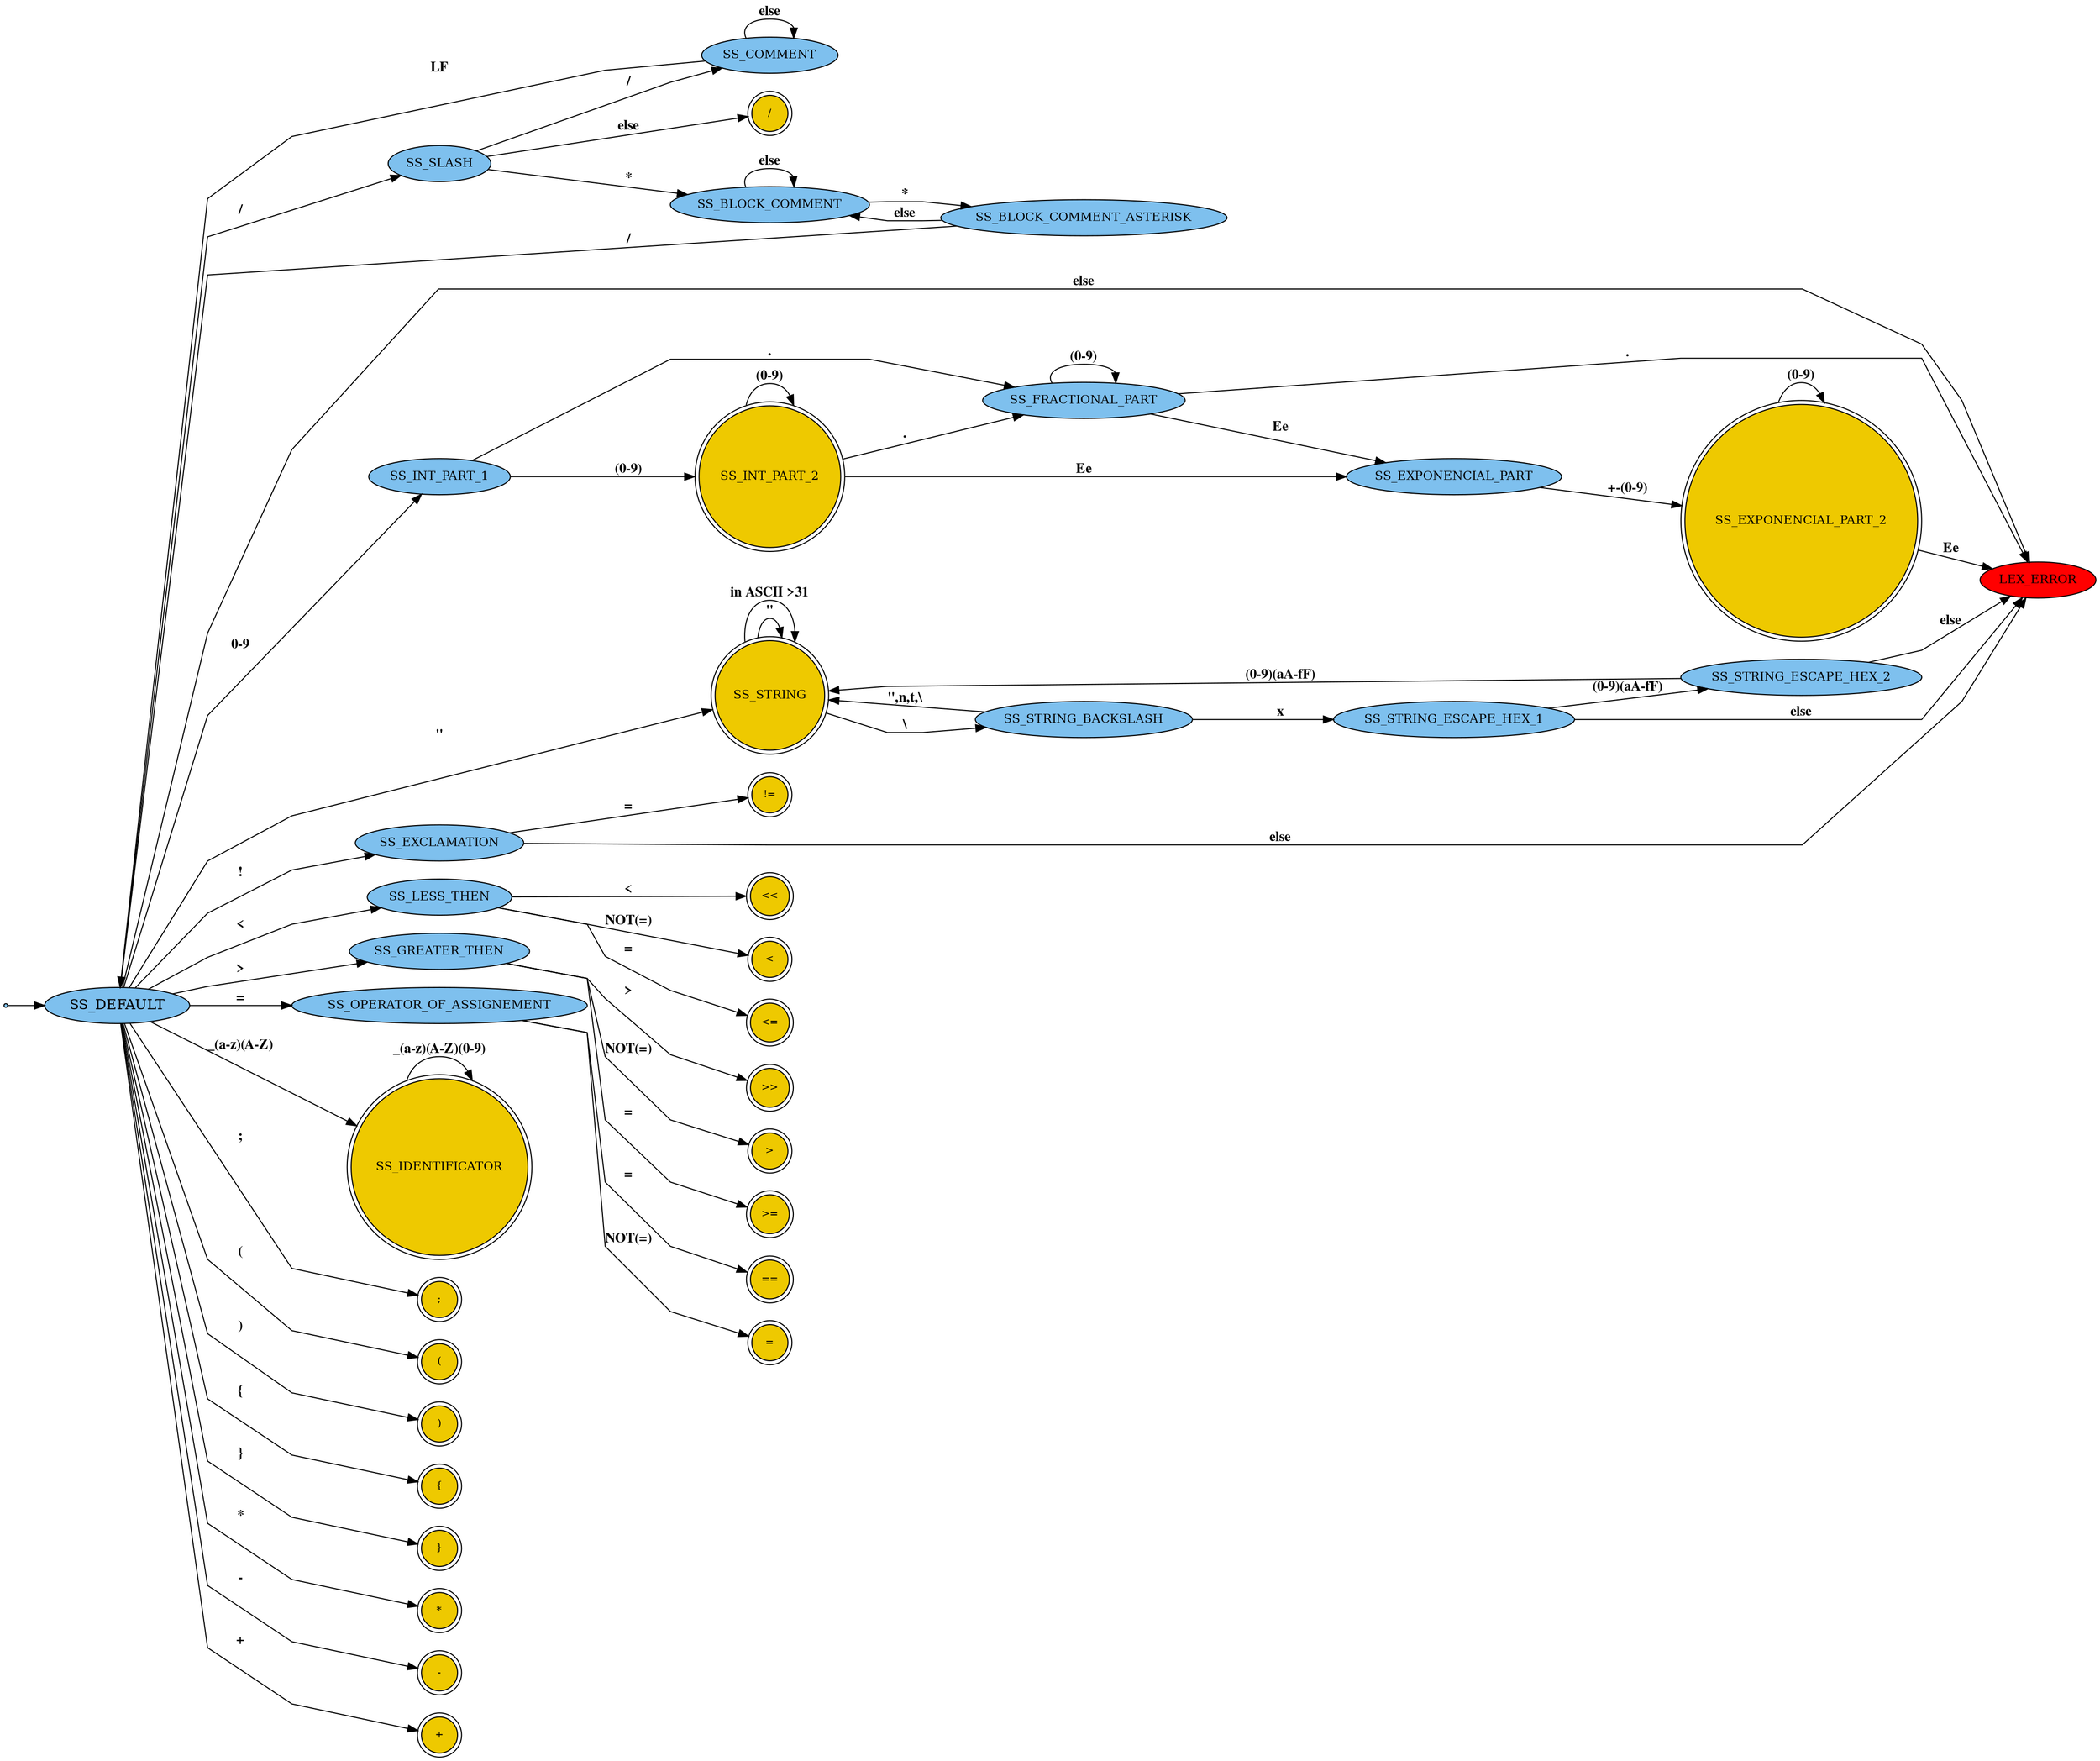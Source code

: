 digraph finite_state_machine {
    rankdir=LR;
    size="4000"
    graph [splines = polyline];
    edge [fontname="times bold"];



    node [shape = oval, label="SS_DEFAULT", fontsize=14, style=filled, fillcolor=skyblue2] SS_DEFAULT;
    node [shape = oval, label="SS_COMMENT", fontsize=12] SS_COMMENT;
	node [shape = oval, label="SS_SLASH", fontsize=12] SS_SLASH;
	node [shape = oval, label="SS_BLOCK_COMMENT", fontsize=12] SS_BLOCK_COMMENT;
	node [shape = oval, label="SS_BLOCK_COMMENT_ASTERISK", fontsize=12] SS_BLOCK_COMMENT_ASTERISK;
	node [shape = oval, label="SS_INT_PART_1", fontsize=12] SS_INT_PART_1;
	node [shape = oval, label="SS_FRACTIONAL_PART", fontsize=12] SS_FRACTIONAL_PART;
	node [shape = oval, label="SS_EXPONENCIAL_PART", fontsize=12] SS_EXPONENCIAL_PART;
	node [shape = oval, label="SS_STRING_BACKSLASH", fontsize=12] SS_STRING_BACKSLASH;
	node [shape = oval, label="SS_STRING_ESCAPE_HEX_1", fontsize=12] SS_STRING_ESCAPE_HEX_1;
	node [shape = oval, label="SS_STRING_ESCAPE_HEX_2", fontsize=12] SS_STRING_ESCAPE_HEX_2;
	node [shape = oval, label="SS_LESS_THEN", fontsize=12] SS_LESS_THEN;
	node [shape = oval, label="SS_GREATER_THEN", fontsize=12] SS_GREATER_THEN;
	node [shape = oval, label="SS_OPERATOR_OF_ASSIGNEMENT", fontsize=12] SS_OPERATOR_OF_ASSIGNEMENT;
	node [shape = oval, label="SS_EXCLAMATION", fontsize=12] SS_EXCLAMATION;
	
	node [shape = point ]; qi


	node [shape = doublecircle, label="SS_IDENTIFICATOR", fontsize=12, style=filled, fillcolor=gold2 ] SS_IDENTIFICATOR;
	node [shape = doublecircle, label="SS_EXPONENCIAL_PART_2", fontsize=12] SS_EXPONENCIAL_PART_2;
	node [shape = doublecircle, label="SS_STRING", fontsize=12] SS_STRING;
	node [shape = doublecircle, label="SS_INT_PART_2", fontsize=12] SS_INT_PART_2;
	node [shape = doublecircle, label="SS_INT_PART_2", fontsize=12] SS_INT_PART_2;


	node [shape = doublecircle, label=";", fontsize=10] POM_SEMICOLON;
	node [shape = doublecircle, label="(", fontsize=10] POM_PARENTHESES_OPEN;
	node [shape = doublecircle, label=")", fontsize=10] POM_PARENTHESES_CLOSE;
	node [shape = doublecircle, label="{", fontsize=10] POM_BLOCK_START;
	node [shape = doublecircle, label="}", fontsize=10] POM_BLOCK_END;
	node [shape = doublecircle, label="*", fontsize=10] POM_MULTIPLY;
	node [shape = doublecircle, label="-", fontsize=10] POM_SUBSTRACT;
	node [shape = doublecircle, label="+", fontsize=10] POM_ADD;
	node [shape = doublecircle, label="=", fontsize=10] POM_ASSIGNEMENT;
	node [shape = doublecircle, label="<", fontsize=10] POM_LESSTHAN_FINAL;
	node [shape = doublecircle, label="<=", fontsize=10] POM_LESS_EQ;
	node [shape = doublecircle, label=">", fontsize=10] POM_GREATERTHAN_FINAL;
	node [shape = doublecircle, label=">=", fontsize=10] POM_GREATER_EQ;
	node [shape = doublecircle, label="==", fontsize=10] POM_EQUAL;
	node [shape = doublecircle, label="/", fontsize=10] POM_DIVIDE;
	node [shape = doublecircle, label="<<", fontsize=10] POM_STREAM_OUT;
	node [shape = doublecircle, label=">>", fontsize=10] POM_STREAM_IN;
	node [shape = doublecircle, label="!=", fontsize=10] POM_NOT_EQUAL;

	node [shape = oval, label="LEX_ERROR", fontsize=12, style=filled, fillcolor=red] SS_ERROR;

    
    qi -> SS_DEFAULT;

    
    SS_DEFAULT   -> SS_INT_PART_1  [ label = "0-9"];
	SS_INT_PART_1	-> SS_FRACTIONAL_PART [label = "."];
	SS_INT_PART_1 		-> SS_INT_PART_2		[label = "(0-9)"];
	SS_INT_PART_2 		-> SS_INT_PART_2 		[label = "(0-9)"];
	SS_INT_PART_2 		-> SS_FRACTIONAL_PART 	[label = "."];
	SS_INT_PART_2 		-> SS_EXPONENCIAL_PART 	[label = "Ee"];


	SS_FRACTIONAL_PART	-> SS_FRACTIONAL_PART [label = "(0-9)"];
	SS_FRACTIONAL_PART	-> SS_EXPONENCIAL_PART [label = "Ee"];
	SS_FRACTIONAL_PART 	-> SS_ERROR 			[label = "."];
	SS_EXPONENCIAL_PART	-> SS_EXPONENCIAL_PART_2 [label = "+-(0-9)"];
	SS_EXPONENCIAL_PART_2 -> SS_EXPONENCIAL_PART_2 [label = "(0-9)"];
	SS_EXPONENCIAL_PART_2 -> SS_ERROR 			[label = "Ee"];

	SS_DEFAULT   -> SS_SLASH  [ label = "/" ];	
	SS_SLASH 			-> SS_COMMENT 			[label = "/"];
	SS_COMMENT 			-> SS_COMMENT 			[label = "else"];
	SS_COMMENT 			-> SS_DEFAULT 			[label = "LF"];
	SS_SLASH 			-> SS_BLOCK_COMMENT 	[label = "*"];
	SS_BLOCK_COMMENT 	->SS_BLOCK_COMMENT 		[label = "else"];
	SS_BLOCK_COMMENT 	-> SS_BLOCK_COMMENT_ASTERISK [label = "*"];
	SS_BLOCK_COMMENT_ASTERISK -> SS_BLOCK_COMMENT [label = "else"];
	SS_BLOCK_COMMENT_ASTERISK -> SS_DEFAULT [label = "/"];
	SS_SLASH 			-> POM_DIVIDE 		[label = "else"];


    SS_DEFAULT   		-> SS_IDENTIFICATOR [ label = "_(a-z)(A-Z)" ];
    SS_IDENTIFICATOR	-> SS_IDENTIFICATOR [ label = "_(a-z)(A-Z)(0-9)"];
    

    SS_DEFAULT 			-> POM_MULTIPLY 	[ label = "*"];
    SS_DEFAULT 			-> POM_ADD			[ label = "+"];
    SS_DEFAULT 			-> POM_SUBSTRACT 	[ label = "-"];
    SS_DEFAULT 			-> POM_BLOCK_START 	[ label = "{"];
    SS_DEFAULT 			-> POM_BLOCK_END 	[ label = "}"];
    SS_DEFAULT 			-> POM_PARENTHESES_OPEN 	[ label = "("];
    SS_DEFAULT 			-> POM_PARENTHESES_CLOSE 	[ label = ")"];
	SS_DEFAULT 			-> POM_SEMICOLON 	[ label = ";"];
	
	SS_DEFAULT 			-> SS_LESS_THEN		[ label = "<"];
	SS_LESS_THEN 		-> POM_LESSTHAN_FINAL [ label = "NOT(=)"];
	SS_LESS_THEN 		-> POM_LESS_EQ 		[ label = "="];
	SS_LESS_THEN 		-> POM_STREAM_OUT	[ label = "<"];


	SS_DEFAULT 			-> SS_GREATER_THEN 	[ label = ">"];
	SS_GREATER_THEN  	-> POM_GREATERTHAN_FINAL [ label = "NOT(=)"];
	SS_GREATER_THEN 	-> POM_GREATER_EQ 		[ label = "="];
	SS_GREATER_THEN 	-> POM_STREAM_IN 		[ label = ">"];

	SS_DEFAULT 			-> SS_OPERATOR_OF_ASSIGNEMENT [label = "="];
	SS_OPERATOR_OF_ASSIGNEMENT -> POM_ASSIGNEMENT 	[label = "NOT(=)"];
	SS_OPERATOR_OF_ASSIGNEMENT -> POM_EQUAL 	[label = "="];

	SS_DEFAULT 			-> SS_EXCLAMATION 		[label = "!"];
	SS_EXCLAMATION 		-> POM_NOT_EQUAL		[label = "="];
	SS_EXCLAMATION 		->SS_ERROR 				[label = "else"];

	SS_DEFAULT 			-> SS_STRING 		[ label = "\""];
	SS_STRING 			-> SS_STRING_BACKSLASH [label = "\\"];
	SS_STRING_BACKSLASH -> SS_STRING 		[label = "\",n,t,\\"];
	SS_STRING_BACKSLASH -> SS_STRING_ESCAPE_HEX_1 [label = "x"];
	SS_STRING_ESCAPE_HEX_1 -> SS_STRING_ESCAPE_HEX_2 [label = "(0-9)(aA-fF)"];
	SS_STRING_ESCAPE_HEX_1 -> SS_ERROR 		[label = "else"];
	SS_STRING_ESCAPE_HEX_2 -> SS_STRING 	[label = "(0-9)(aA-fF)"];
	SS_STRING_ESCAPE_HEX_2 -> SS_ERROR 		[label = "else"];
	SS_STRING 			-> SS_STRING 		[label = "\""];
	SS_STRING 			-> SS_STRING 		[label = "in ASCII >31"];

	SS_DEFAULT 			-> SS_ERROR 		[label = "else"];

    
    
    
    
   

    
}

